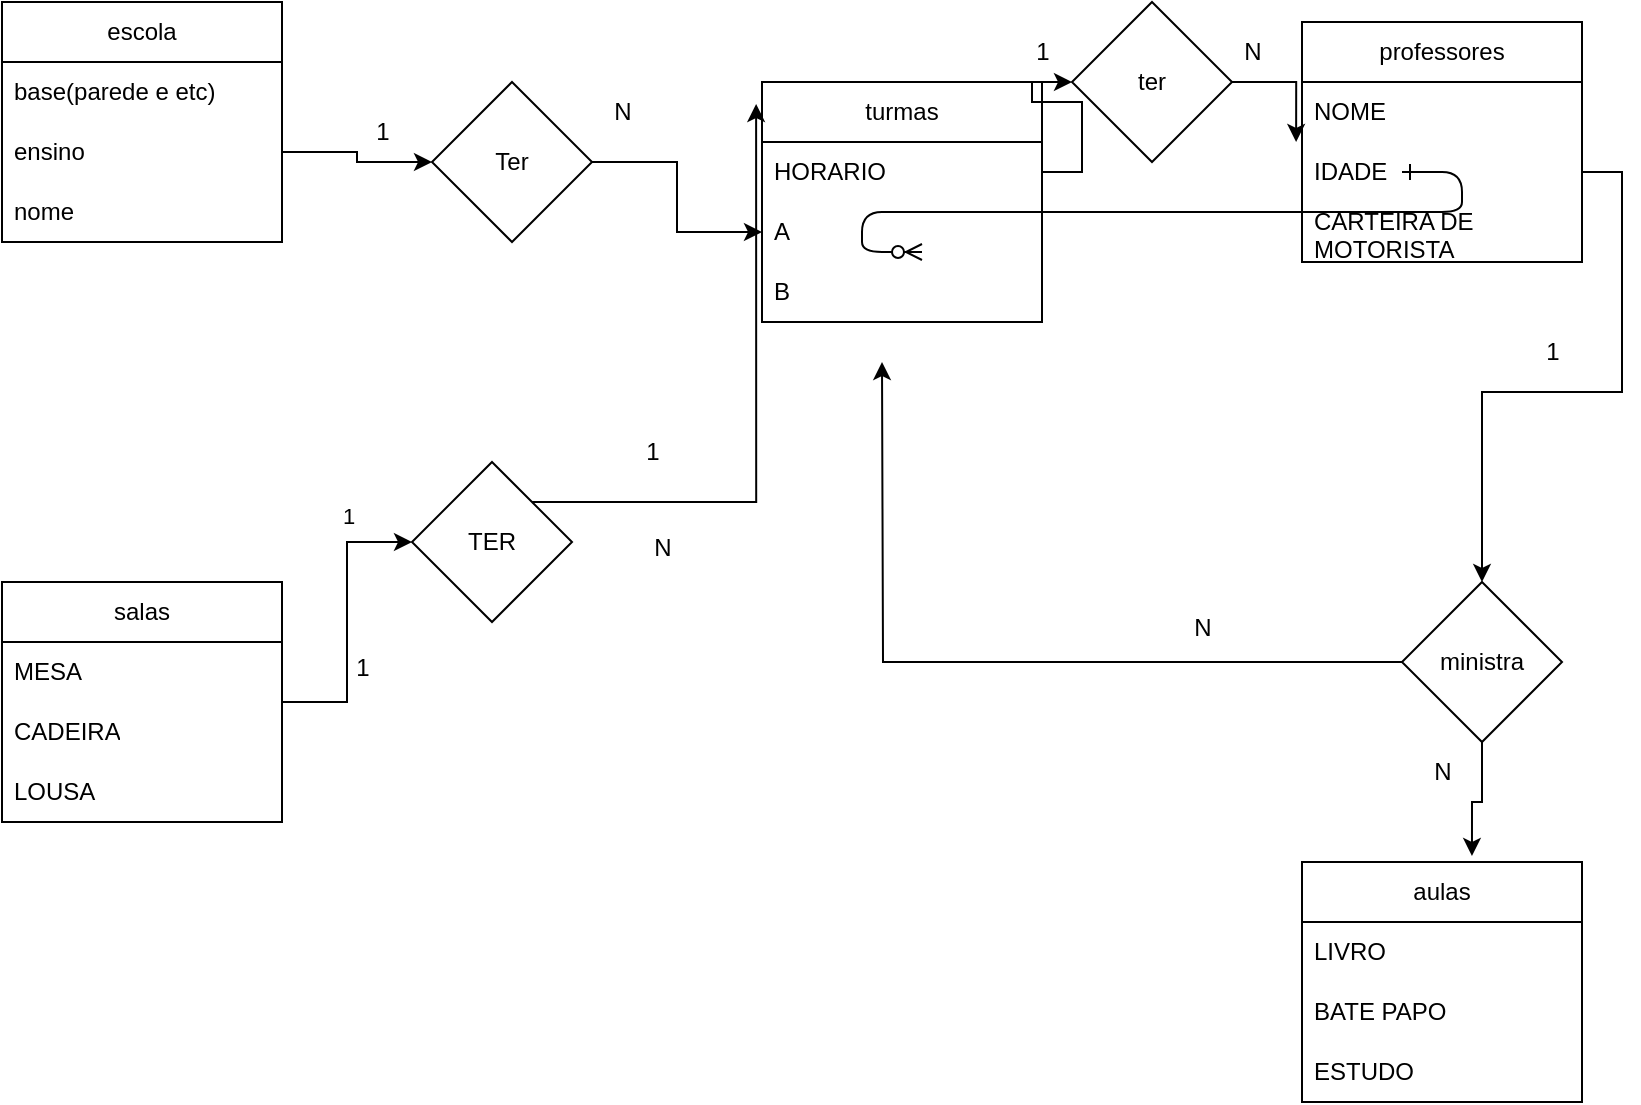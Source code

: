 <mxfile version="21.8.0" type="github">
  <diagram id="R2lEEEUBdFMjLlhIrx00" name="Page-1">
    <mxGraphModel dx="874" dy="478" grid="1" gridSize="10" guides="1" tooltips="1" connect="1" arrows="1" fold="1" page="1" pageScale="1" pageWidth="850" pageHeight="1100" math="0" shadow="0" extFonts="Permanent Marker^https://fonts.googleapis.com/css?family=Permanent+Marker">
      <root>
        <mxCell id="0" />
        <mxCell id="1" parent="0" />
        <mxCell id="C-vyLk0tnHw3VtMMgP7b-12" value="" style="edgeStyle=entityRelationEdgeStyle;endArrow=ERzeroToMany;startArrow=ERone;endFill=1;startFill=0;" parent="1" target="C-vyLk0tnHw3VtMMgP7b-17" edge="1">
          <mxGeometry width="100" height="100" relative="1" as="geometry">
            <mxPoint x="700" y="165" as="sourcePoint" />
            <mxPoint x="460" y="205" as="targetPoint" />
          </mxGeometry>
        </mxCell>
        <mxCell id="Mi_DOVubkl1qK2izq_9Z-8" value="escola" style="swimlane;fontStyle=0;childLayout=stackLayout;horizontal=1;startSize=30;horizontalStack=0;resizeParent=1;resizeParentMax=0;resizeLast=0;collapsible=1;marginBottom=0;whiteSpace=wrap;html=1;" vertex="1" parent="1">
          <mxGeometry y="80" width="140" height="120" as="geometry" />
        </mxCell>
        <mxCell id="Mi_DOVubkl1qK2izq_9Z-9" value="base(parede e etc)" style="text;strokeColor=none;fillColor=none;align=left;verticalAlign=middle;spacingLeft=4;spacingRight=4;overflow=hidden;points=[[0,0.5],[1,0.5]];portConstraint=eastwest;rotatable=0;whiteSpace=wrap;html=1;" vertex="1" parent="Mi_DOVubkl1qK2izq_9Z-8">
          <mxGeometry y="30" width="140" height="30" as="geometry" />
        </mxCell>
        <mxCell id="Mi_DOVubkl1qK2izq_9Z-10" value="ensino" style="text;strokeColor=none;fillColor=none;align=left;verticalAlign=middle;spacingLeft=4;spacingRight=4;overflow=hidden;points=[[0,0.5],[1,0.5]];portConstraint=eastwest;rotatable=0;whiteSpace=wrap;html=1;" vertex="1" parent="Mi_DOVubkl1qK2izq_9Z-8">
          <mxGeometry y="60" width="140" height="30" as="geometry" />
        </mxCell>
        <mxCell id="Mi_DOVubkl1qK2izq_9Z-11" value="nome" style="text;strokeColor=none;fillColor=none;align=left;verticalAlign=middle;spacingLeft=4;spacingRight=4;overflow=hidden;points=[[0,0.5],[1,0.5]];portConstraint=eastwest;rotatable=0;whiteSpace=wrap;html=1;" vertex="1" parent="Mi_DOVubkl1qK2izq_9Z-8">
          <mxGeometry y="90" width="140" height="30" as="geometry" />
        </mxCell>
        <mxCell id="Mi_DOVubkl1qK2izq_9Z-26" style="edgeStyle=orthogonalEdgeStyle;rounded=0;orthogonalLoop=1;jettySize=auto;html=1;exitX=1;exitY=0.5;exitDx=0;exitDy=0;entryX=0;entryY=0.5;entryDx=0;entryDy=0;" edge="1" parent="1" source="Mi_DOVubkl1qK2izq_9Z-17" target="Mi_DOVubkl1qK2izq_9Z-24">
          <mxGeometry relative="1" as="geometry" />
        </mxCell>
        <mxCell id="Mi_DOVubkl1qK2izq_9Z-17" value="Ter" style="rhombus;whiteSpace=wrap;html=1;" vertex="1" parent="1">
          <mxGeometry x="215" y="120" width="80" height="80" as="geometry" />
        </mxCell>
        <mxCell id="Mi_DOVubkl1qK2izq_9Z-22" value="turmas" style="swimlane;fontStyle=0;childLayout=stackLayout;horizontal=1;startSize=30;horizontalStack=0;resizeParent=1;resizeParentMax=0;resizeLast=0;collapsible=1;marginBottom=0;whiteSpace=wrap;html=1;" vertex="1" parent="1">
          <mxGeometry x="380" y="120" width="140" height="120" as="geometry" />
        </mxCell>
        <mxCell id="Mi_DOVubkl1qK2izq_9Z-23" value="HORARIO" style="text;strokeColor=none;fillColor=none;align=left;verticalAlign=middle;spacingLeft=4;spacingRight=4;overflow=hidden;points=[[0,0.5],[1,0.5]];portConstraint=eastwest;rotatable=0;whiteSpace=wrap;html=1;" vertex="1" parent="Mi_DOVubkl1qK2izq_9Z-22">
          <mxGeometry y="30" width="140" height="30" as="geometry" />
        </mxCell>
        <mxCell id="Mi_DOVubkl1qK2izq_9Z-24" value="A" style="text;strokeColor=none;fillColor=none;align=left;verticalAlign=middle;spacingLeft=4;spacingRight=4;overflow=hidden;points=[[0,0.5],[1,0.5]];portConstraint=eastwest;rotatable=0;whiteSpace=wrap;html=1;" vertex="1" parent="Mi_DOVubkl1qK2izq_9Z-22">
          <mxGeometry y="60" width="140" height="30" as="geometry" />
        </mxCell>
        <mxCell id="Mi_DOVubkl1qK2izq_9Z-25" value="B" style="text;strokeColor=none;fillColor=none;align=left;verticalAlign=middle;spacingLeft=4;spacingRight=4;overflow=hidden;points=[[0,0.5],[1,0.5]];portConstraint=eastwest;rotatable=0;whiteSpace=wrap;html=1;" vertex="1" parent="Mi_DOVubkl1qK2izq_9Z-22">
          <mxGeometry y="90" width="140" height="30" as="geometry" />
        </mxCell>
        <mxCell id="Mi_DOVubkl1qK2izq_9Z-27" style="edgeStyle=orthogonalEdgeStyle;rounded=0;orthogonalLoop=1;jettySize=auto;html=1;exitX=1;exitY=0.5;exitDx=0;exitDy=0;entryX=0;entryY=0.5;entryDx=0;entryDy=0;" edge="1" parent="1" source="Mi_DOVubkl1qK2izq_9Z-10" target="Mi_DOVubkl1qK2izq_9Z-17">
          <mxGeometry relative="1" as="geometry" />
        </mxCell>
        <mxCell id="Mi_DOVubkl1qK2izq_9Z-28" value="N" style="text;html=1;align=center;verticalAlign=middle;resizable=0;points=[];autosize=1;strokeColor=none;fillColor=none;" vertex="1" parent="1">
          <mxGeometry x="295" y="120" width="30" height="30" as="geometry" />
        </mxCell>
        <mxCell id="Mi_DOVubkl1qK2izq_9Z-29" value="1" style="text;html=1;align=center;verticalAlign=middle;resizable=0;points=[];autosize=1;strokeColor=none;fillColor=none;" vertex="1" parent="1">
          <mxGeometry x="175" y="130" width="30" height="30" as="geometry" />
        </mxCell>
        <mxCell id="Mi_DOVubkl1qK2izq_9Z-30" value="professores" style="swimlane;fontStyle=0;childLayout=stackLayout;horizontal=1;startSize=30;horizontalStack=0;resizeParent=1;resizeParentMax=0;resizeLast=0;collapsible=1;marginBottom=0;whiteSpace=wrap;html=1;" vertex="1" parent="1">
          <mxGeometry x="650" y="90" width="140" height="120" as="geometry" />
        </mxCell>
        <mxCell id="Mi_DOVubkl1qK2izq_9Z-31" value="NOME" style="text;strokeColor=none;fillColor=none;align=left;verticalAlign=middle;spacingLeft=4;spacingRight=4;overflow=hidden;points=[[0,0.5],[1,0.5]];portConstraint=eastwest;rotatable=0;whiteSpace=wrap;html=1;" vertex="1" parent="Mi_DOVubkl1qK2izq_9Z-30">
          <mxGeometry y="30" width="140" height="30" as="geometry" />
        </mxCell>
        <mxCell id="Mi_DOVubkl1qK2izq_9Z-32" value="IDADE" style="text;strokeColor=none;fillColor=none;align=left;verticalAlign=middle;spacingLeft=4;spacingRight=4;overflow=hidden;points=[[0,0.5],[1,0.5]];portConstraint=eastwest;rotatable=0;whiteSpace=wrap;html=1;" vertex="1" parent="Mi_DOVubkl1qK2izq_9Z-30">
          <mxGeometry y="60" width="140" height="30" as="geometry" />
        </mxCell>
        <mxCell id="Mi_DOVubkl1qK2izq_9Z-33" value="CARTEIRA DE MOTORISTA" style="text;strokeColor=none;fillColor=none;align=left;verticalAlign=middle;spacingLeft=4;spacingRight=4;overflow=hidden;points=[[0,0.5],[1,0.5]];portConstraint=eastwest;rotatable=0;whiteSpace=wrap;html=1;" vertex="1" parent="Mi_DOVubkl1qK2izq_9Z-30">
          <mxGeometry y="90" width="140" height="30" as="geometry" />
        </mxCell>
        <mxCell id="Mi_DOVubkl1qK2izq_9Z-36" value="ter" style="rhombus;whiteSpace=wrap;html=1;" vertex="1" parent="1">
          <mxGeometry x="535" y="80" width="80" height="80" as="geometry" />
        </mxCell>
        <mxCell id="Mi_DOVubkl1qK2izq_9Z-38" style="edgeStyle=orthogonalEdgeStyle;rounded=0;orthogonalLoop=1;jettySize=auto;html=1;exitX=1;exitY=0.5;exitDx=0;exitDy=0;" edge="1" parent="1" source="Mi_DOVubkl1qK2izq_9Z-23" target="Mi_DOVubkl1qK2izq_9Z-36">
          <mxGeometry relative="1" as="geometry" />
        </mxCell>
        <mxCell id="Mi_DOVubkl1qK2izq_9Z-39" style="edgeStyle=orthogonalEdgeStyle;rounded=0;orthogonalLoop=1;jettySize=auto;html=1;exitX=1;exitY=0.5;exitDx=0;exitDy=0;entryX=-0.021;entryY=0;entryDx=0;entryDy=0;entryPerimeter=0;" edge="1" parent="1" source="Mi_DOVubkl1qK2izq_9Z-36" target="Mi_DOVubkl1qK2izq_9Z-32">
          <mxGeometry relative="1" as="geometry" />
        </mxCell>
        <mxCell id="Mi_DOVubkl1qK2izq_9Z-40" value="N" style="text;html=1;align=center;verticalAlign=middle;resizable=0;points=[];autosize=1;strokeColor=none;fillColor=none;" vertex="1" parent="1">
          <mxGeometry x="610" y="90" width="30" height="30" as="geometry" />
        </mxCell>
        <mxCell id="Mi_DOVubkl1qK2izq_9Z-41" value="1" style="text;html=1;align=center;verticalAlign=middle;resizable=0;points=[];autosize=1;strokeColor=none;fillColor=none;" vertex="1" parent="1">
          <mxGeometry x="505" y="90" width="30" height="30" as="geometry" />
        </mxCell>
        <mxCell id="Mi_DOVubkl1qK2izq_9Z-42" value="aulas" style="swimlane;fontStyle=0;childLayout=stackLayout;horizontal=1;startSize=30;horizontalStack=0;resizeParent=1;resizeParentMax=0;resizeLast=0;collapsible=1;marginBottom=0;whiteSpace=wrap;html=1;" vertex="1" parent="1">
          <mxGeometry x="650" y="510" width="140" height="120" as="geometry" />
        </mxCell>
        <mxCell id="Mi_DOVubkl1qK2izq_9Z-53" value="LIVRO" style="text;strokeColor=none;fillColor=none;align=left;verticalAlign=middle;spacingLeft=4;spacingRight=4;overflow=hidden;points=[[0,0.5],[1,0.5]];portConstraint=eastwest;rotatable=0;whiteSpace=wrap;html=1;" vertex="1" parent="Mi_DOVubkl1qK2izq_9Z-42">
          <mxGeometry y="30" width="140" height="30" as="geometry" />
        </mxCell>
        <mxCell id="Mi_DOVubkl1qK2izq_9Z-43" value="BATE PAPO" style="text;strokeColor=none;fillColor=none;align=left;verticalAlign=middle;spacingLeft=4;spacingRight=4;overflow=hidden;points=[[0,0.5],[1,0.5]];portConstraint=eastwest;rotatable=0;whiteSpace=wrap;html=1;" vertex="1" parent="Mi_DOVubkl1qK2izq_9Z-42">
          <mxGeometry y="60" width="140" height="30" as="geometry" />
        </mxCell>
        <mxCell id="Mi_DOVubkl1qK2izq_9Z-44" value="ESTUDO" style="text;strokeColor=none;fillColor=none;align=left;verticalAlign=middle;spacingLeft=4;spacingRight=4;overflow=hidden;points=[[0,0.5],[1,0.5]];portConstraint=eastwest;rotatable=0;whiteSpace=wrap;html=1;" vertex="1" parent="Mi_DOVubkl1qK2izq_9Z-42">
          <mxGeometry y="90" width="140" height="30" as="geometry" />
        </mxCell>
        <mxCell id="Mi_DOVubkl1qK2izq_9Z-75" style="edgeStyle=orthogonalEdgeStyle;rounded=0;orthogonalLoop=1;jettySize=auto;html=1;exitX=0;exitY=0.5;exitDx=0;exitDy=0;" edge="1" parent="1" source="Mi_DOVubkl1qK2izq_9Z-49">
          <mxGeometry relative="1" as="geometry">
            <mxPoint x="440" y="260" as="targetPoint" />
          </mxGeometry>
        </mxCell>
        <mxCell id="Mi_DOVubkl1qK2izq_9Z-49" value="ministra" style="rhombus;whiteSpace=wrap;html=1;" vertex="1" parent="1">
          <mxGeometry x="700" y="370" width="80" height="80" as="geometry" />
        </mxCell>
        <mxCell id="Mi_DOVubkl1qK2izq_9Z-50" value="" style="edgeStyle=orthogonalEdgeStyle;rounded=0;orthogonalLoop=1;jettySize=auto;html=1;" edge="1" parent="1" source="Mi_DOVubkl1qK2izq_9Z-32" target="Mi_DOVubkl1qK2izq_9Z-49">
          <mxGeometry relative="1" as="geometry" />
        </mxCell>
        <mxCell id="Mi_DOVubkl1qK2izq_9Z-51" value="1" style="text;html=1;align=center;verticalAlign=middle;resizable=0;points=[];autosize=1;strokeColor=none;fillColor=none;" vertex="1" parent="1">
          <mxGeometry x="760" y="240" width="30" height="30" as="geometry" />
        </mxCell>
        <mxCell id="Mi_DOVubkl1qK2izq_9Z-52" style="edgeStyle=orthogonalEdgeStyle;rounded=0;orthogonalLoop=1;jettySize=auto;html=1;exitX=0.5;exitY=1;exitDx=0;exitDy=0;entryX=0.607;entryY=-0.025;entryDx=0;entryDy=0;entryPerimeter=0;" edge="1" parent="1" source="Mi_DOVubkl1qK2izq_9Z-49" target="Mi_DOVubkl1qK2izq_9Z-42">
          <mxGeometry relative="1" as="geometry" />
        </mxCell>
        <mxCell id="Mi_DOVubkl1qK2izq_9Z-56" value="N" style="text;html=1;align=center;verticalAlign=middle;resizable=0;points=[];autosize=1;strokeColor=none;fillColor=none;" vertex="1" parent="1">
          <mxGeometry x="705" y="450" width="30" height="30" as="geometry" />
        </mxCell>
        <mxCell id="Mi_DOVubkl1qK2izq_9Z-63" value="" style="edgeStyle=orthogonalEdgeStyle;rounded=0;orthogonalLoop=1;jettySize=auto;html=1;" edge="1" parent="1" source="Mi_DOVubkl1qK2izq_9Z-57" target="Mi_DOVubkl1qK2izq_9Z-62">
          <mxGeometry relative="1" as="geometry" />
        </mxCell>
        <mxCell id="Mi_DOVubkl1qK2izq_9Z-67" value="1" style="edgeLabel;html=1;align=center;verticalAlign=middle;resizable=0;points=[];" vertex="1" connectable="0" parent="Mi_DOVubkl1qK2izq_9Z-63">
          <mxGeometry x="0.549" y="2" relative="1" as="geometry">
            <mxPoint y="-11" as="offset" />
          </mxGeometry>
        </mxCell>
        <mxCell id="Mi_DOVubkl1qK2izq_9Z-57" value="salas" style="swimlane;fontStyle=0;childLayout=stackLayout;horizontal=1;startSize=30;horizontalStack=0;resizeParent=1;resizeParentMax=0;resizeLast=0;collapsible=1;marginBottom=0;whiteSpace=wrap;html=1;" vertex="1" parent="1">
          <mxGeometry y="370" width="140" height="120" as="geometry" />
        </mxCell>
        <mxCell id="Mi_DOVubkl1qK2izq_9Z-58" value="MESA" style="text;strokeColor=none;fillColor=none;align=left;verticalAlign=middle;spacingLeft=4;spacingRight=4;overflow=hidden;points=[[0,0.5],[1,0.5]];portConstraint=eastwest;rotatable=0;whiteSpace=wrap;html=1;" vertex="1" parent="Mi_DOVubkl1qK2izq_9Z-57">
          <mxGeometry y="30" width="140" height="30" as="geometry" />
        </mxCell>
        <mxCell id="Mi_DOVubkl1qK2izq_9Z-59" value="CADEIRA" style="text;strokeColor=none;fillColor=none;align=left;verticalAlign=middle;spacingLeft=4;spacingRight=4;overflow=hidden;points=[[0,0.5],[1,0.5]];portConstraint=eastwest;rotatable=0;whiteSpace=wrap;html=1;" vertex="1" parent="Mi_DOVubkl1qK2izq_9Z-57">
          <mxGeometry y="60" width="140" height="30" as="geometry" />
        </mxCell>
        <mxCell id="Mi_DOVubkl1qK2izq_9Z-60" value="LOUSA" style="text;strokeColor=none;fillColor=none;align=left;verticalAlign=middle;spacingLeft=4;spacingRight=4;overflow=hidden;points=[[0,0.5],[1,0.5]];portConstraint=eastwest;rotatable=0;whiteSpace=wrap;html=1;" vertex="1" parent="Mi_DOVubkl1qK2izq_9Z-57">
          <mxGeometry y="90" width="140" height="30" as="geometry" />
        </mxCell>
        <mxCell id="Mi_DOVubkl1qK2izq_9Z-62" value="TER" style="rhombus;whiteSpace=wrap;html=1;fontStyle=0;startSize=30;" vertex="1" parent="1">
          <mxGeometry x="205" y="310" width="80" height="80" as="geometry" />
        </mxCell>
        <mxCell id="Mi_DOVubkl1qK2izq_9Z-64" style="edgeStyle=orthogonalEdgeStyle;rounded=0;orthogonalLoop=1;jettySize=auto;html=1;exitX=1;exitY=0;exitDx=0;exitDy=0;entryX=-0.021;entryY=0.092;entryDx=0;entryDy=0;entryPerimeter=0;" edge="1" parent="1" source="Mi_DOVubkl1qK2izq_9Z-62" target="Mi_DOVubkl1qK2izq_9Z-22">
          <mxGeometry relative="1" as="geometry" />
        </mxCell>
        <mxCell id="Mi_DOVubkl1qK2izq_9Z-65" value="1" style="text;html=1;align=center;verticalAlign=middle;resizable=0;points=[];autosize=1;strokeColor=none;fillColor=none;" vertex="1" parent="1">
          <mxGeometry x="310" y="290" width="30" height="30" as="geometry" />
        </mxCell>
        <mxCell id="Mi_DOVubkl1qK2izq_9Z-70" value="1" style="text;html=1;align=center;verticalAlign=middle;resizable=0;points=[];autosize=1;strokeColor=none;fillColor=none;" vertex="1" parent="1">
          <mxGeometry x="165" y="398" width="30" height="30" as="geometry" />
        </mxCell>
        <mxCell id="Mi_DOVubkl1qK2izq_9Z-76" value="N" style="text;html=1;align=center;verticalAlign=middle;resizable=0;points=[];autosize=1;strokeColor=none;fillColor=none;" vertex="1" parent="1">
          <mxGeometry x="585" y="378" width="30" height="30" as="geometry" />
        </mxCell>
        <mxCell id="Mi_DOVubkl1qK2izq_9Z-77" value="N" style="text;html=1;align=center;verticalAlign=middle;resizable=0;points=[];autosize=1;strokeColor=none;fillColor=none;" vertex="1" parent="1">
          <mxGeometry x="315" y="338" width="30" height="30" as="geometry" />
        </mxCell>
      </root>
    </mxGraphModel>
  </diagram>
</mxfile>
